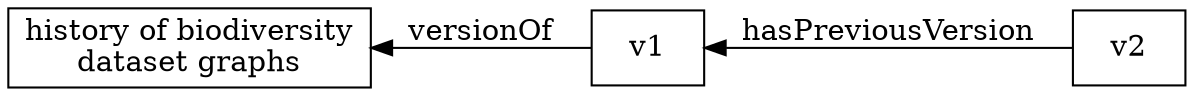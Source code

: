 digraph biodiversity_graph {
      rankdir=RL
      a [shape="box", label="history of biodiversity\ndataset graphs"]; 
      //v1 [shape="box", label="a biodiversity\ndataset graph\nhash://sha256/..."]; 
      v1 [shape="box", image="process.png"]; 
      v2 [shape="box", image="process.png"]; 
      
      v2 -> v1 [label="hasPreviousVersion"]
      v1 -> a [label="versionOf"]
}

